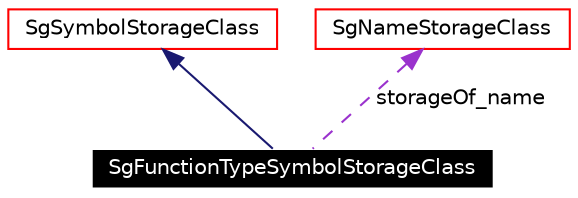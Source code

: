 digraph G
{
  edge [fontname="Helvetica",fontsize=10,labelfontname="Helvetica",labelfontsize=10];
  node [fontname="Helvetica",fontsize=10,shape=record];
  Node1 [label="SgFunctionTypeSymbolStorageClass",height=0.2,width=0.4,color="white", fillcolor="black", style="filled" fontcolor="white"];
  Node2 -> Node1 [dir=back,color="midnightblue",fontsize=10,style="solid",fontname="Helvetica"];
  Node2 [label="SgSymbolStorageClass",height=0.2,width=0.4,color="red",URL="$classSgSymbolStorageClass.html"];
  Node3 -> Node1 [dir=back,color="darkorchid3",fontsize=10,style="dashed",label="storageOf_name",fontname="Helvetica"];
  Node3 [label="SgNameStorageClass",height=0.2,width=0.4,color="red",URL="$classSgNameStorageClass.html"];
}
